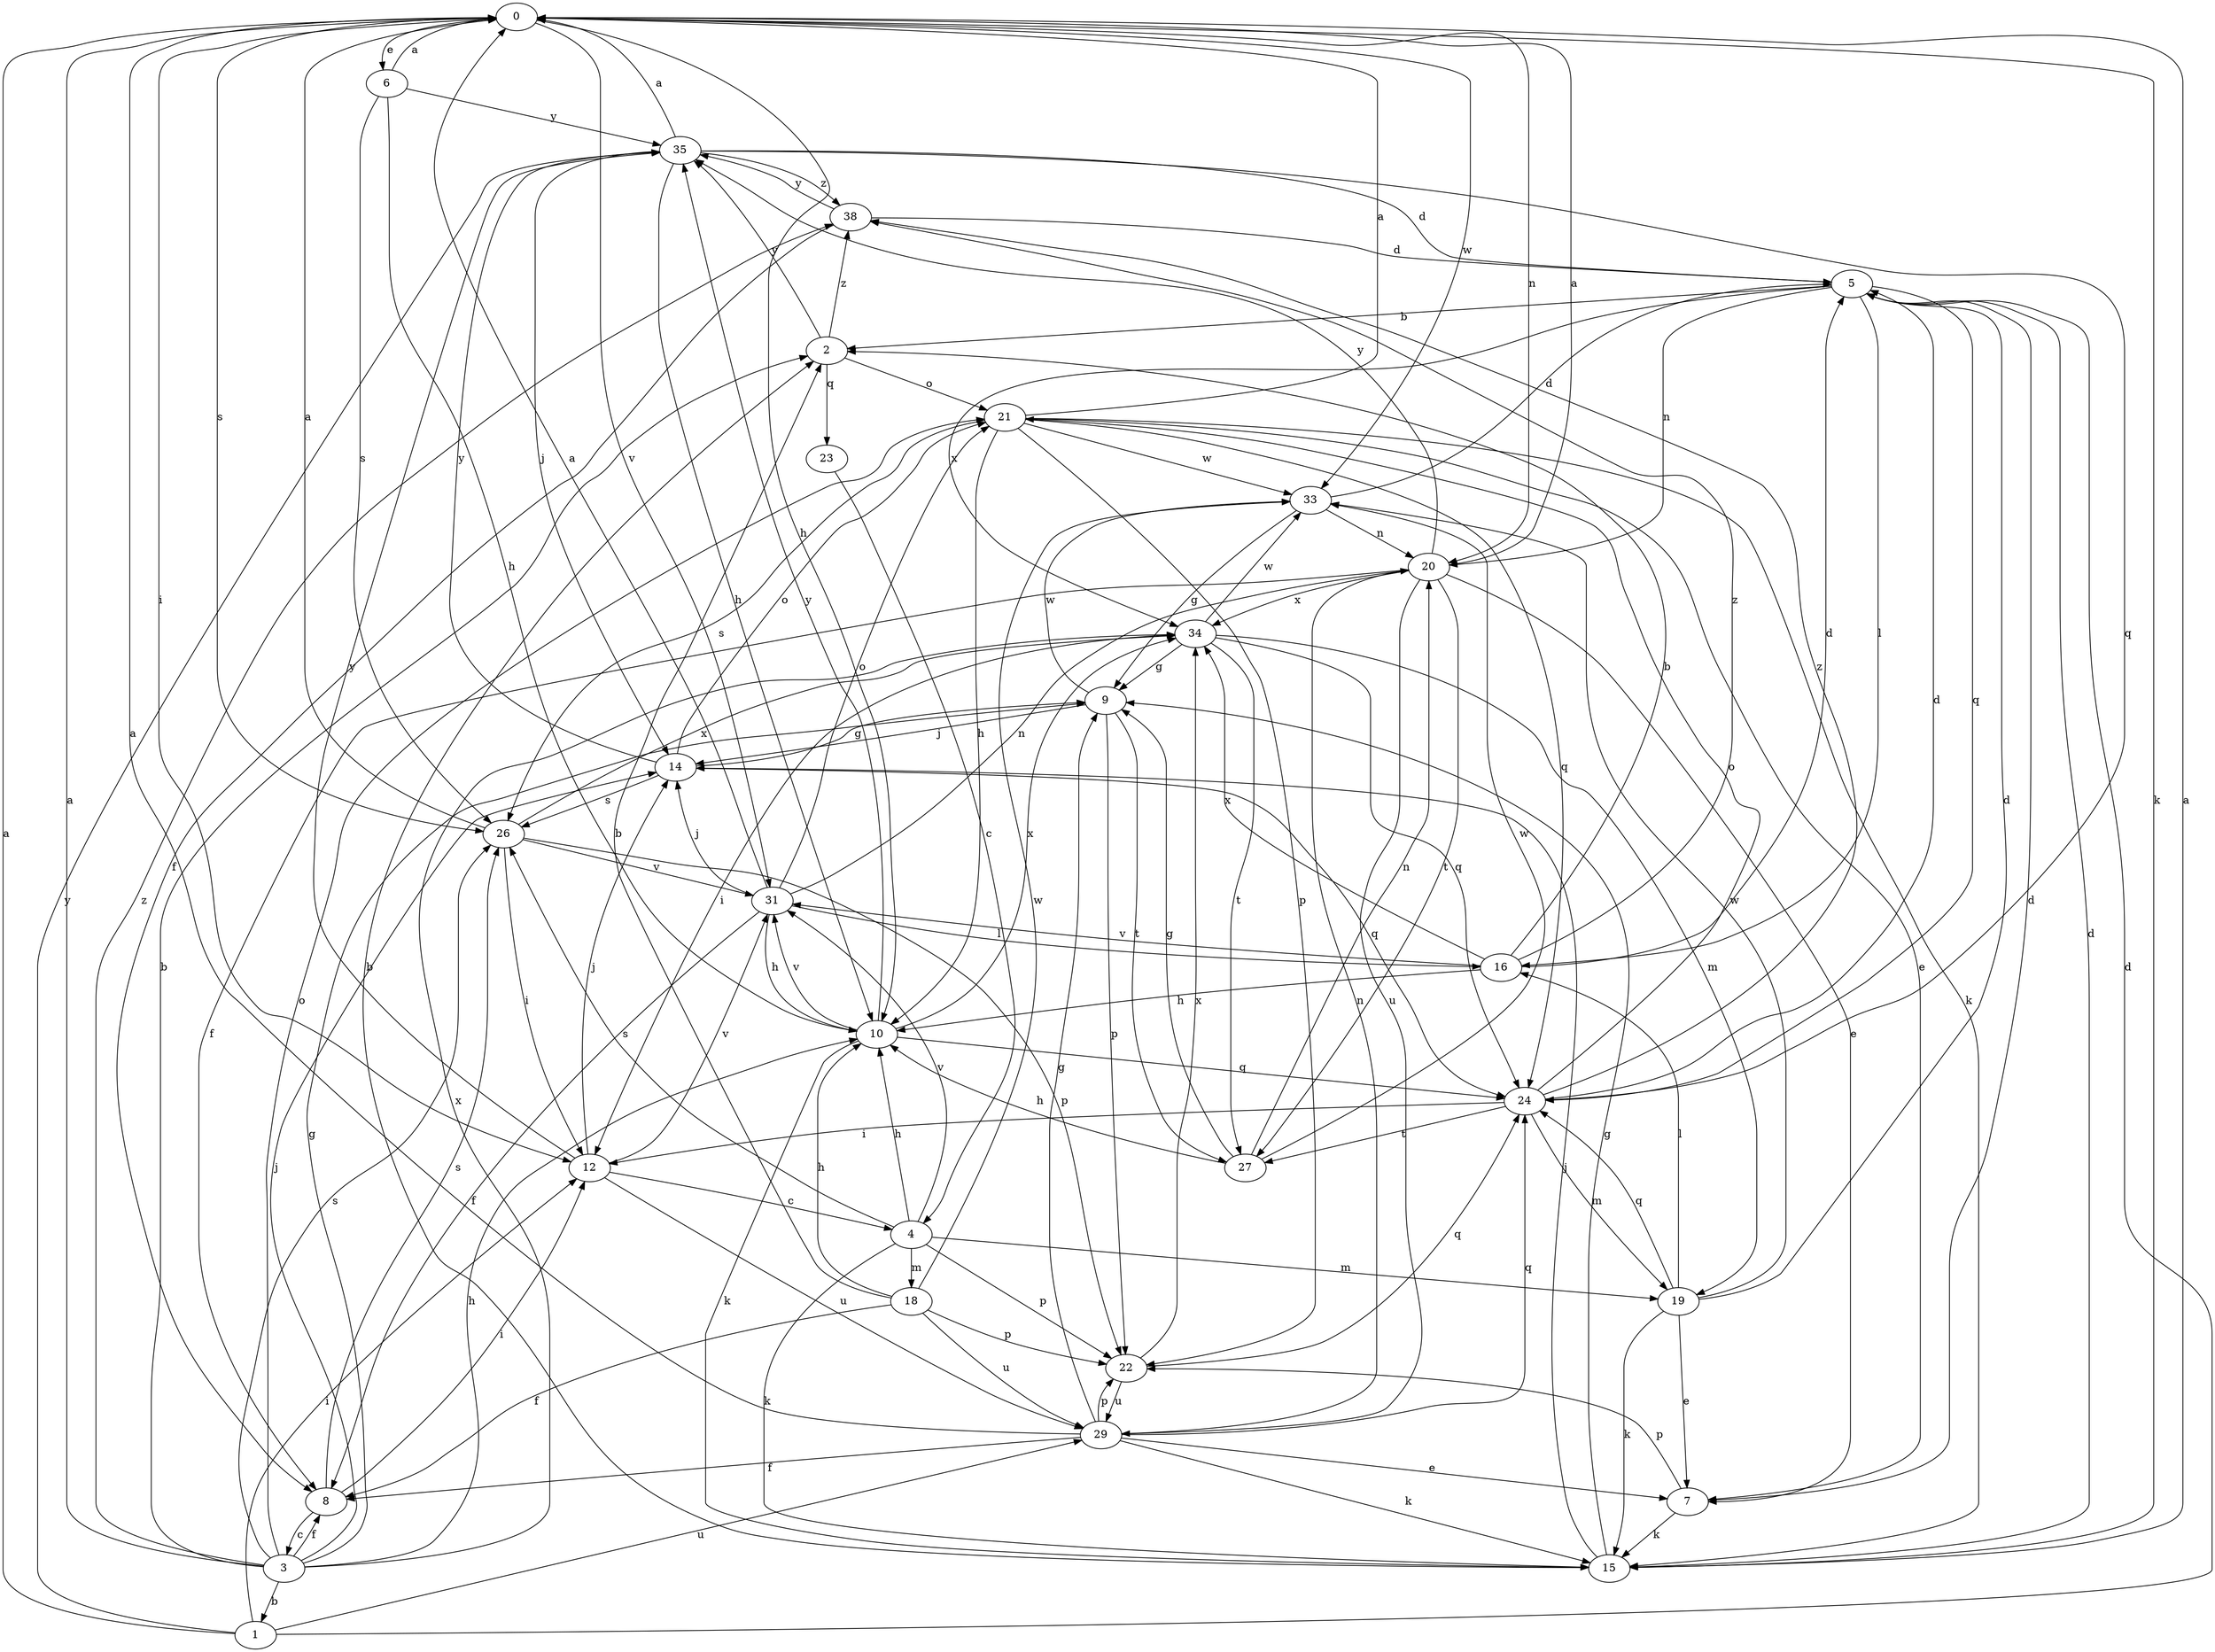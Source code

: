 strict digraph  {
0;
1;
2;
3;
4;
5;
6;
7;
8;
9;
10;
12;
14;
15;
16;
18;
19;
20;
21;
22;
23;
24;
26;
27;
29;
31;
33;
34;
35;
38;
0 -> 6  [label=e];
0 -> 10  [label=h];
0 -> 12  [label=i];
0 -> 15  [label=k];
0 -> 20  [label=n];
0 -> 26  [label=s];
0 -> 31  [label=v];
0 -> 33  [label=w];
1 -> 0  [label=a];
1 -> 5  [label=d];
1 -> 12  [label=i];
1 -> 29  [label=u];
1 -> 35  [label=y];
2 -> 21  [label=o];
2 -> 23  [label=q];
2 -> 35  [label=y];
2 -> 38  [label=z];
3 -> 0  [label=a];
3 -> 1  [label=b];
3 -> 2  [label=b];
3 -> 8  [label=f];
3 -> 9  [label=g];
3 -> 10  [label=h];
3 -> 14  [label=j];
3 -> 21  [label=o];
3 -> 26  [label=s];
3 -> 34  [label=x];
3 -> 38  [label=z];
4 -> 10  [label=h];
4 -> 15  [label=k];
4 -> 18  [label=m];
4 -> 19  [label=m];
4 -> 22  [label=p];
4 -> 26  [label=s];
4 -> 31  [label=v];
5 -> 2  [label=b];
5 -> 16  [label=l];
5 -> 20  [label=n];
5 -> 24  [label=q];
5 -> 34  [label=x];
6 -> 0  [label=a];
6 -> 10  [label=h];
6 -> 26  [label=s];
6 -> 35  [label=y];
7 -> 5  [label=d];
7 -> 15  [label=k];
7 -> 22  [label=p];
8 -> 3  [label=c];
8 -> 12  [label=i];
8 -> 26  [label=s];
9 -> 14  [label=j];
9 -> 22  [label=p];
9 -> 27  [label=t];
9 -> 33  [label=w];
10 -> 15  [label=k];
10 -> 24  [label=q];
10 -> 31  [label=v];
10 -> 34  [label=x];
10 -> 35  [label=y];
12 -> 4  [label=c];
12 -> 14  [label=j];
12 -> 29  [label=u];
12 -> 31  [label=v];
12 -> 35  [label=y];
14 -> 9  [label=g];
14 -> 21  [label=o];
14 -> 24  [label=q];
14 -> 26  [label=s];
14 -> 35  [label=y];
15 -> 0  [label=a];
15 -> 2  [label=b];
15 -> 5  [label=d];
15 -> 9  [label=g];
15 -> 14  [label=j];
16 -> 2  [label=b];
16 -> 5  [label=d];
16 -> 10  [label=h];
16 -> 31  [label=v];
16 -> 34  [label=x];
16 -> 38  [label=z];
18 -> 2  [label=b];
18 -> 8  [label=f];
18 -> 10  [label=h];
18 -> 22  [label=p];
18 -> 29  [label=u];
18 -> 33  [label=w];
19 -> 5  [label=d];
19 -> 7  [label=e];
19 -> 15  [label=k];
19 -> 16  [label=l];
19 -> 24  [label=q];
19 -> 33  [label=w];
20 -> 0  [label=a];
20 -> 7  [label=e];
20 -> 8  [label=f];
20 -> 27  [label=t];
20 -> 29  [label=u];
20 -> 34  [label=x];
20 -> 35  [label=y];
21 -> 0  [label=a];
21 -> 7  [label=e];
21 -> 10  [label=h];
21 -> 15  [label=k];
21 -> 22  [label=p];
21 -> 24  [label=q];
21 -> 26  [label=s];
21 -> 33  [label=w];
22 -> 24  [label=q];
22 -> 29  [label=u];
22 -> 34  [label=x];
23 -> 4  [label=c];
24 -> 5  [label=d];
24 -> 12  [label=i];
24 -> 19  [label=m];
24 -> 21  [label=o];
24 -> 27  [label=t];
24 -> 38  [label=z];
26 -> 0  [label=a];
26 -> 12  [label=i];
26 -> 22  [label=p];
26 -> 31  [label=v];
26 -> 34  [label=x];
27 -> 9  [label=g];
27 -> 10  [label=h];
27 -> 20  [label=n];
27 -> 33  [label=w];
29 -> 0  [label=a];
29 -> 7  [label=e];
29 -> 8  [label=f];
29 -> 9  [label=g];
29 -> 15  [label=k];
29 -> 20  [label=n];
29 -> 22  [label=p];
29 -> 24  [label=q];
31 -> 0  [label=a];
31 -> 8  [label=f];
31 -> 10  [label=h];
31 -> 14  [label=j];
31 -> 16  [label=l];
31 -> 20  [label=n];
31 -> 21  [label=o];
33 -> 5  [label=d];
33 -> 9  [label=g];
33 -> 20  [label=n];
34 -> 9  [label=g];
34 -> 12  [label=i];
34 -> 19  [label=m];
34 -> 24  [label=q];
34 -> 27  [label=t];
34 -> 33  [label=w];
35 -> 0  [label=a];
35 -> 5  [label=d];
35 -> 10  [label=h];
35 -> 14  [label=j];
35 -> 24  [label=q];
35 -> 38  [label=z];
38 -> 5  [label=d];
38 -> 8  [label=f];
38 -> 35  [label=y];
}
